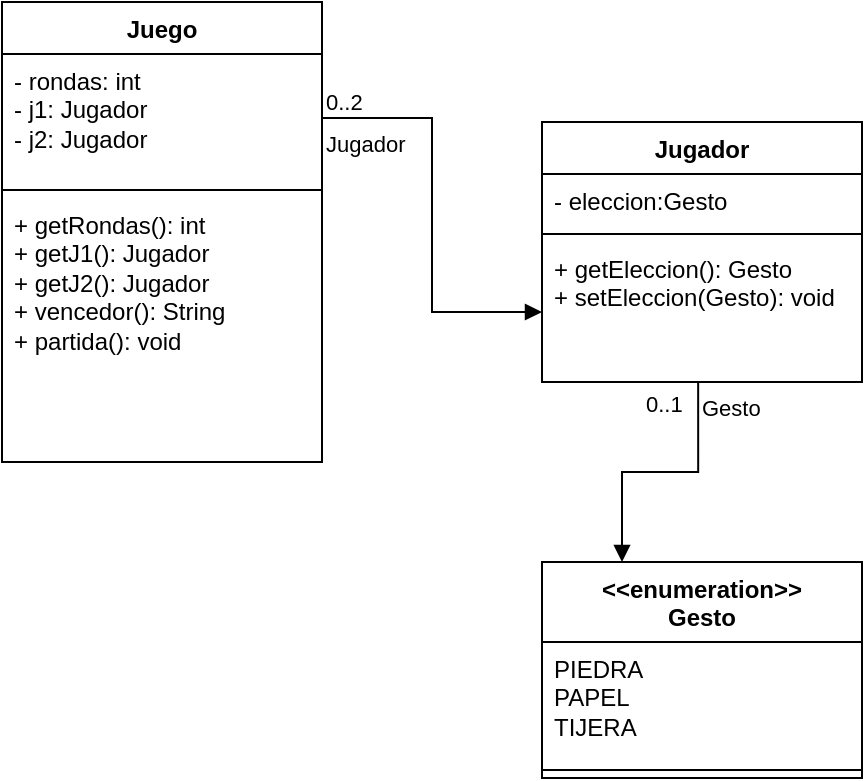 <mxfile version="22.0.3" type="device">
  <diagram name="Página-1" id="-2WIOiOUGSpJmWb60b5Z">
    <mxGraphModel dx="1075" dy="518" grid="1" gridSize="10" guides="1" tooltips="1" connect="1" arrows="1" fold="1" page="1" pageScale="1" pageWidth="827" pageHeight="1169" math="0" shadow="0">
      <root>
        <mxCell id="0" />
        <mxCell id="1" parent="0" />
        <mxCell id="ILZG0iNEKXRf9DelBN48-1" value="Juego" style="swimlane;fontStyle=1;align=center;verticalAlign=top;childLayout=stackLayout;horizontal=1;startSize=26;horizontalStack=0;resizeParent=1;resizeParentMax=0;resizeLast=0;collapsible=1;marginBottom=0;whiteSpace=wrap;html=1;" vertex="1" parent="1">
          <mxGeometry x="250" y="70" width="160" height="230" as="geometry" />
        </mxCell>
        <mxCell id="ILZG0iNEKXRf9DelBN48-2" value="- rondas: int&lt;br&gt;- j1: Jugador&lt;br&gt;- j2: Jugador" style="text;strokeColor=none;fillColor=none;align=left;verticalAlign=top;spacingLeft=4;spacingRight=4;overflow=hidden;rotatable=0;points=[[0,0.5],[1,0.5]];portConstraint=eastwest;whiteSpace=wrap;html=1;" vertex="1" parent="ILZG0iNEKXRf9DelBN48-1">
          <mxGeometry y="26" width="160" height="64" as="geometry" />
        </mxCell>
        <mxCell id="ILZG0iNEKXRf9DelBN48-3" value="" style="line;strokeWidth=1;fillColor=none;align=left;verticalAlign=middle;spacingTop=-1;spacingLeft=3;spacingRight=3;rotatable=0;labelPosition=right;points=[];portConstraint=eastwest;strokeColor=inherit;" vertex="1" parent="ILZG0iNEKXRf9DelBN48-1">
          <mxGeometry y="90" width="160" height="8" as="geometry" />
        </mxCell>
        <mxCell id="ILZG0iNEKXRf9DelBN48-4" value="+ getRondas(): int&lt;br&gt;+ getJ1(): Jugador&lt;br&gt;+ getJ2(): Jugador&lt;br&gt;+ vencedor(): String&lt;br&gt;+ partida(): void" style="text;strokeColor=none;fillColor=none;align=left;verticalAlign=top;spacingLeft=4;spacingRight=4;overflow=hidden;rotatable=0;points=[[0,0.5],[1,0.5]];portConstraint=eastwest;whiteSpace=wrap;html=1;" vertex="1" parent="ILZG0iNEKXRf9DelBN48-1">
          <mxGeometry y="98" width="160" height="132" as="geometry" />
        </mxCell>
        <mxCell id="ILZG0iNEKXRf9DelBN48-5" value="Jugador" style="swimlane;fontStyle=1;align=center;verticalAlign=top;childLayout=stackLayout;horizontal=1;startSize=26;horizontalStack=0;resizeParent=1;resizeParentMax=0;resizeLast=0;collapsible=1;marginBottom=0;whiteSpace=wrap;html=1;" vertex="1" parent="1">
          <mxGeometry x="520" y="130" width="160" height="130" as="geometry" />
        </mxCell>
        <mxCell id="ILZG0iNEKXRf9DelBN48-6" value="- eleccion:Gesto" style="text;strokeColor=none;fillColor=none;align=left;verticalAlign=top;spacingLeft=4;spacingRight=4;overflow=hidden;rotatable=0;points=[[0,0.5],[1,0.5]];portConstraint=eastwest;whiteSpace=wrap;html=1;" vertex="1" parent="ILZG0iNEKXRf9DelBN48-5">
          <mxGeometry y="26" width="160" height="26" as="geometry" />
        </mxCell>
        <mxCell id="ILZG0iNEKXRf9DelBN48-7" value="" style="line;strokeWidth=1;fillColor=none;align=left;verticalAlign=middle;spacingTop=-1;spacingLeft=3;spacingRight=3;rotatable=0;labelPosition=right;points=[];portConstraint=eastwest;strokeColor=inherit;" vertex="1" parent="ILZG0iNEKXRf9DelBN48-5">
          <mxGeometry y="52" width="160" height="8" as="geometry" />
        </mxCell>
        <mxCell id="ILZG0iNEKXRf9DelBN48-8" value="+ getEleccion(): Gesto&lt;br&gt;+ setEleccion(Gesto): void" style="text;strokeColor=none;fillColor=none;align=left;verticalAlign=top;spacingLeft=4;spacingRight=4;overflow=hidden;rotatable=0;points=[[0,0.5],[1,0.5]];portConstraint=eastwest;whiteSpace=wrap;html=1;" vertex="1" parent="ILZG0iNEKXRf9DelBN48-5">
          <mxGeometry y="60" width="160" height="70" as="geometry" />
        </mxCell>
        <mxCell id="ILZG0iNEKXRf9DelBN48-9" value="&amp;lt;&amp;lt;enumeration&amp;gt;&amp;gt;&lt;br&gt;Gesto" style="swimlane;fontStyle=1;align=center;verticalAlign=top;childLayout=stackLayout;horizontal=1;startSize=40;horizontalStack=0;resizeParent=1;resizeParentMax=0;resizeLast=0;collapsible=1;marginBottom=0;whiteSpace=wrap;html=1;" vertex="1" parent="1">
          <mxGeometry x="520" y="350" width="160" height="108" as="geometry" />
        </mxCell>
        <mxCell id="ILZG0iNEKXRf9DelBN48-10" value="PIEDRA&lt;br&gt;PAPEL&lt;br&gt;TIJERA" style="text;strokeColor=none;fillColor=none;align=left;verticalAlign=top;spacingLeft=4;spacingRight=4;overflow=hidden;rotatable=0;points=[[0,0.5],[1,0.5]];portConstraint=eastwest;whiteSpace=wrap;html=1;" vertex="1" parent="ILZG0iNEKXRf9DelBN48-9">
          <mxGeometry y="40" width="160" height="60" as="geometry" />
        </mxCell>
        <mxCell id="ILZG0iNEKXRf9DelBN48-11" value="" style="line;strokeWidth=1;fillColor=none;align=left;verticalAlign=middle;spacingTop=-1;spacingLeft=3;spacingRight=3;rotatable=0;labelPosition=right;points=[];portConstraint=eastwest;strokeColor=inherit;" vertex="1" parent="ILZG0iNEKXRf9DelBN48-9">
          <mxGeometry y="100" width="160" height="8" as="geometry" />
        </mxCell>
        <mxCell id="ILZG0iNEKXRf9DelBN48-13" value="Jugador" style="endArrow=block;endFill=1;html=1;edgeStyle=orthogonalEdgeStyle;align=left;verticalAlign=top;rounded=0;exitX=1;exitY=0.5;exitDx=0;exitDy=0;entryX=0;entryY=0.5;entryDx=0;entryDy=0;" edge="1" parent="1" source="ILZG0iNEKXRf9DelBN48-2" target="ILZG0iNEKXRf9DelBN48-8">
          <mxGeometry x="-1" relative="1" as="geometry">
            <mxPoint x="380" y="270" as="sourcePoint" />
            <mxPoint x="540" y="270" as="targetPoint" />
          </mxGeometry>
        </mxCell>
        <mxCell id="ILZG0iNEKXRf9DelBN48-14" value="0..2" style="edgeLabel;resizable=0;html=1;align=left;verticalAlign=bottom;" connectable="0" vertex="1" parent="ILZG0iNEKXRf9DelBN48-13">
          <mxGeometry x="-1" relative="1" as="geometry" />
        </mxCell>
        <mxCell id="ILZG0iNEKXRf9DelBN48-15" value="Gesto" style="endArrow=block;endFill=1;html=1;edgeStyle=orthogonalEdgeStyle;align=left;verticalAlign=top;rounded=0;exitX=0.488;exitY=0.998;exitDx=0;exitDy=0;exitPerimeter=0;entryX=0.25;entryY=0;entryDx=0;entryDy=0;" edge="1" parent="1" source="ILZG0iNEKXRf9DelBN48-8" target="ILZG0iNEKXRf9DelBN48-9">
          <mxGeometry x="-0.998" relative="1" as="geometry">
            <mxPoint x="490" y="320" as="sourcePoint" />
            <mxPoint x="650" y="320" as="targetPoint" />
            <mxPoint as="offset" />
          </mxGeometry>
        </mxCell>
        <mxCell id="ILZG0iNEKXRf9DelBN48-16" value="0..1" style="edgeLabel;resizable=0;html=1;align=left;verticalAlign=bottom;" connectable="0" vertex="1" parent="ILZG0iNEKXRf9DelBN48-15">
          <mxGeometry x="-1" relative="1" as="geometry">
            <mxPoint x="-28" y="20" as="offset" />
          </mxGeometry>
        </mxCell>
      </root>
    </mxGraphModel>
  </diagram>
</mxfile>
